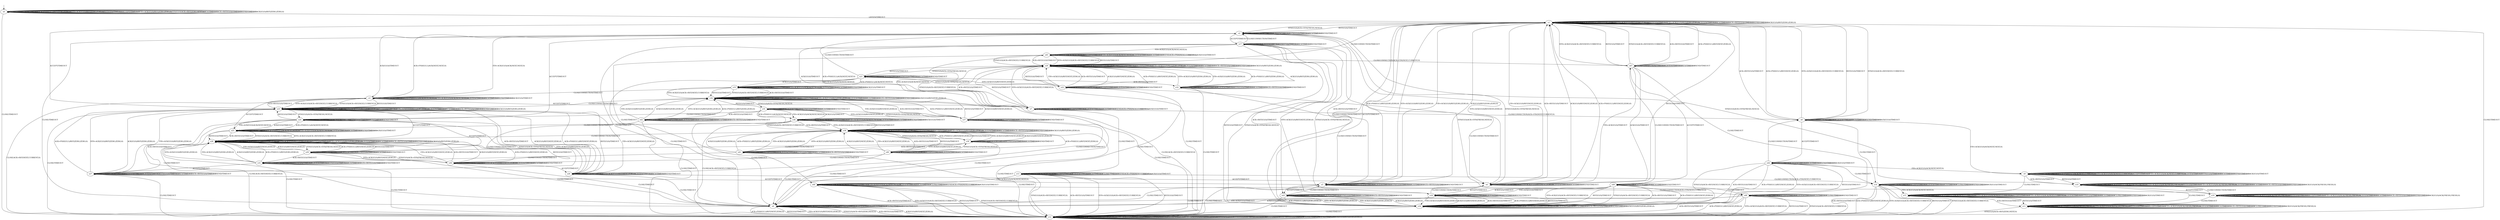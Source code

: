 digraph h9 {
s0 [label="s0"];
s1 [label="s1"];
s12 [label="s12"];
s2 [label="s2"];
s16 [label="s16"];
s3 [label="s3"];
s4 [label="s4"];
s5 [label="s5"];
s6 [label="s6"];
s17 [label="s17"];
s7 [label="s7"];
s18 [label="s18"];
s23 [label="s23"];
s43 [label="s43"];
s8 [label="s8"];
s13 [label="s13"];
s20 [label="s20"];
s24 [label="s24"];
s45 [label="s45"];
s9 [label="s9"];
s14 [label="s14"];
s21 [label="s21"];
s25 [label="s25"];
s26 [label="s26"];
s27 [label="s27"];
s44 [label="s44"];
s46 [label="s46"];
s47 [label="s47"];
s10 [label="s10"];
s15 [label="s15"];
s22 [label="s22"];
s28 [label="s28"];
s32 [label="s32"];
s33 [label="s33"];
s48 [label="s48"];
s49 [label="s49"];
s11 [label="s11"];
s19 [label="s19"];
s29 [label="s29"];
s34 [label="s34"];
s30 [label="s30"];
s31 [label="s31"];
s35 [label="s35"];
s36 [label="s36"];
s37 [label="s37"];
s42 [label="s42"];
s38 [label="s38"];
s39 [label="s39"];
s40 [label="s40"];
s41 [label="s41"];
s0 -> s0 [label="CLOSECONNECTION/TIMEOUT"];
s0 -> s0 [label="ACK+PSH(V,V,1)/RST(ZERO,ZERO,0)"];
s0 -> s0 [label="SYN+ACK(V,V,0)/RST(ZERO,ZERO,0)"];
s0 -> s0 [label="RST(V,V,0)/TIMEOUT"];
s0 -> s0 [label="ACCEPT/TIMEOUT"];
s0 -> s0 [label="FIN+ACK(V,V,0)/RST(ZERO,ZERO,0)"];
s0 -> s1 [label="LISTEN/TIMEOUT"];
s0 -> s0 [label="SYN(V,V,0)/ACK+RST(ZERO,NEXT,0)"];
s0 -> s0 [label="RCV/TIMEOUT"];
s0 -> s0 [label="ACK+RST(V,V,0)/TIMEOUT"];
s0 -> s12 [label="CLOSE/TIMEOUT"];
s0 -> s0 [label="SEND/TIMEOUT"];
s0 -> s0 [label="ACK(V,V,0)/RST(ZERO,ZERO,0)"];
s1 -> s1 [label="CLOSECONNECTION/TIMEOUT"];
s1 -> s1 [label="ACK+PSH(V,V,1)/RST(ZERO,ZERO,0)"];
s1 -> s1 [label="SYN+ACK(V,V,0)/RST(ZERO,ZERO,0)"];
s1 -> s1 [label="RST(V,V,0)/TIMEOUT"];
s1 -> s16 [label="ACCEPT/TIMEOUT"];
s1 -> s1 [label="FIN+ACK(V,V,0)/RST(ZERO,ZERO,0)"];
s1 -> s1 [label="LISTEN/TIMEOUT"];
s1 -> s2 [label="SYN(V,V,0)/ACK+SYN(FRESH,NEXT,0)"];
s1 -> s1 [label="RCV/TIMEOUT"];
s1 -> s1 [label="ACK+RST(V,V,0)/TIMEOUT"];
s1 -> s12 [label="CLOSE/TIMEOUT"];
s1 -> s1 [label="SEND/TIMEOUT"];
s1 -> s1 [label="ACK(V,V,0)/RST(ZERO,ZERO,0)"];
s12 -> s12 [label="CLOSECONNECTION/TIMEOUT"];
s12 -> s12 [label="ACK+PSH(V,V,1)/RST(ZERO,ZERO,0)"];
s12 -> s12 [label="SYN+ACK(V,V,0)/RST(ZERO,ZERO,0)"];
s12 -> s12 [label="RST(V,V,0)/TIMEOUT"];
s12 -> s12 [label="ACCEPT/TIMEOUT"];
s12 -> s12 [label="FIN+ACK(V,V,0)/RST(ZERO,ZERO,0)"];
s12 -> s12 [label="LISTEN/TIMEOUT"];
s12 -> s12 [label="SYN(V,V,0)/ACK+RST(ZERO,NEXT,0)"];
s12 -> s12 [label="RCV/TIMEOUT"];
s12 -> s12 [label="ACK+RST(V,V,0)/TIMEOUT"];
s12 -> s12 [label="CLOSE/TIMEOUT"];
s12 -> s12 [label="SEND/TIMEOUT"];
s12 -> s12 [label="ACK(V,V,0)/RST(ZERO,ZERO,0)"];
s2 -> s2 [label="CLOSECONNECTION/TIMEOUT"];
s2 -> s3 [label="ACK+PSH(V,V,1)/ACK(NEXT,NEXT,0)"];
s2 -> s4 [label="SYN+ACK(V,V,0)/RST(NEXT,ZERO,0)"];
s2 -> s1 [label="RST(V,V,0)/TIMEOUT"];
s2 -> s17 [label="ACCEPT/TIMEOUT"];
s2 -> s3 [label="FIN+ACK(V,V,0)/ACK(NEXT,NEXT,0)"];
s2 -> s2 [label="LISTEN/TIMEOUT"];
s2 -> s2 [label="SYN(V,V,0)/TIMEOUT"];
s2 -> s2 [label="RCV/TIMEOUT"];
s2 -> s5 [label="ACK+RST(V,V,0)/TIMEOUT"];
s2 -> s6 [label="CLOSE/TIMEOUT"];
s2 -> s2 [label="SEND/TIMEOUT"];
s2 -> s3 [label="ACK(V,V,0)/TIMEOUT"];
s16 -> s1 [label="CLOSECONNECTION/TIMEOUT"];
s16 -> s16 [label="ACK+PSH(V,V,1)/RST(ZERO,ZERO,0)"];
s16 -> s16 [label="SYN+ACK(V,V,0)/RST(ZERO,ZERO,0)"];
s16 -> s16 [label="RST(V,V,0)/TIMEOUT"];
s16 -> s16 [label="ACCEPT/TIMEOUT"];
s16 -> s16 [label="FIN+ACK(V,V,0)/RST(ZERO,ZERO,0)"];
s16 -> s16 [label="LISTEN/TIMEOUT"];
s16 -> s17 [label="SYN(V,V,0)/ACK+SYN(FRESH,NEXT,0)"];
s16 -> s16 [label="RCV/TIMEOUT"];
s16 -> s16 [label="ACK+RST(V,V,0)/TIMEOUT"];
s16 -> s12 [label="CLOSE/TIMEOUT"];
s16 -> s16 [label="SEND/TIMEOUT"];
s16 -> s16 [label="ACK(V,V,0)/RST(ZERO,ZERO,0)"];
s3 -> s3 [label="CLOSECONNECTION/TIMEOUT"];
s3 -> s3 [label="ACK+PSH(V,V,1)/ACK(NEXT,NEXT,0)"];
s3 -> s23 [label="SYN+ACK(V,V,0)/ACK+RST(NEXT,CURRENT,0)"];
s3 -> s23 [label="RST(V,V,0)/TIMEOUT"];
s3 -> s7 [label="ACCEPT/TIMEOUT"];
s3 -> s3 [label="FIN+ACK(V,V,0)/ACK(NEXT,NEXT,0)"];
s3 -> s3 [label="LISTEN/TIMEOUT"];
s3 -> s23 [label="SYN(V,V,0)/ACK+RST(NEXT,CURRENT,0)"];
s3 -> s3 [label="RCV/TIMEOUT"];
s3 -> s23 [label="ACK+RST(V,V,0)/TIMEOUT"];
s3 -> s12 [label="CLOSE/ACK+RST(NEXT,CURRENT,0)"];
s3 -> s3 [label="SEND/TIMEOUT"];
s3 -> s3 [label="ACK(V,V,0)/TIMEOUT"];
s4 -> s4 [label="CLOSECONNECTION/TIMEOUT"];
s4 -> s1 [label="ACK+PSH(V,V,1)/RST(NEXT,ZERO,0)"];
s4 -> s4 [label="SYN+ACK(V,V,0)/RST(NEXT,ZERO,0)"];
s4 -> s1 [label="RST(V,V,0)/TIMEOUT"];
s4 -> s18 [label="ACCEPT/TIMEOUT"];
s4 -> s1 [label="FIN+ACK(V,V,0)/RST(NEXT,ZERO,0)"];
s4 -> s4 [label="LISTEN/TIMEOUT"];
s4 -> s2 [label="SYN(V,V,0)/ACK+SYN(FRESH,NEXT,0)"];
s4 -> s4 [label="RCV/TIMEOUT"];
s4 -> s1 [label="ACK+RST(V,V,0)/TIMEOUT"];
s4 -> s6 [label="CLOSE/TIMEOUT"];
s4 -> s4 [label="SEND/TIMEOUT"];
s4 -> s1 [label="ACK(V,V,0)/RST(NEXT,ZERO,0)"];
s5 -> s5 [label="CLOSECONNECTION/TIMEOUT"];
s5 -> s1 [label="ACK+PSH(V,V,1)/RST(ZERO,ZERO,0)"];
s5 -> s1 [label="SYN+ACK(V,V,0)/RST(ZERO,ZERO,0)"];
s5 -> s5 [label="RST(V,V,0)/TIMEOUT"];
s5 -> s43 [label="ACCEPT/TIMEOUT"];
s5 -> s1 [label="FIN+ACK(V,V,0)/RST(ZERO,ZERO,0)"];
s5 -> s5 [label="LISTEN/TIMEOUT"];
s5 -> s5 [label="SYN(V,V,0)/TIMEOUT"];
s5 -> s5 [label="RCV/TIMEOUT"];
s5 -> s5 [label="ACK+RST(V,V,0)/TIMEOUT"];
s5 -> s12 [label="CLOSE/TIMEOUT"];
s5 -> s5 [label="SEND/TIMEOUT"];
s5 -> s1 [label="ACK(V,V,0)/RST(ZERO,ZERO,0)"];
s6 -> s6 [label="CLOSECONNECTION/TIMEOUT"];
s6 -> s12 [label="ACK+PSH(V,V,1)/RST(NEXT,ZERO,0)"];
s6 -> s6 [label="SYN+ACK(V,V,0)/RST(NEXT,ZERO,0)"];
s6 -> s12 [label="RST(V,V,0)/TIMEOUT"];
s6 -> s6 [label="ACCEPT/TIMEOUT"];
s6 -> s12 [label="FIN+ACK(V,V,0)/RST(NEXT,ZERO,0)"];
s6 -> s6 [label="LISTEN/TIMEOUT"];
s6 -> s12 [label="SYN(V,V,0)/ACK+RST(ZERO,NEXT,0)"];
s6 -> s6 [label="RCV/TIMEOUT"];
s6 -> s12 [label="ACK+RST(V,V,0)/TIMEOUT"];
s6 -> s6 [label="CLOSE/TIMEOUT"];
s6 -> s6 [label="SEND/TIMEOUT"];
s6 -> s12 [label="ACK(V,V,0)/RST(NEXT,ZERO,0)"];
s17 -> s2 [label="CLOSECONNECTION/TIMEOUT"];
s17 -> s7 [label="ACK+PSH(V,V,1)/ACK(NEXT,NEXT,0)"];
s17 -> s18 [label="SYN+ACK(V,V,0)/RST(NEXT,ZERO,0)"];
s17 -> s16 [label="RST(V,V,0)/TIMEOUT"];
s17 -> s17 [label="ACCEPT/TIMEOUT"];
s17 -> s45 [label="FIN+ACK(V,V,0)/ACK(NEXT,NEXT,0)"];
s17 -> s17 [label="LISTEN/TIMEOUT"];
s17 -> s17 [label="SYN(V,V,0)/TIMEOUT"];
s17 -> s17 [label="RCV/TIMEOUT"];
s17 -> s43 [label="ACK+RST(V,V,0)/TIMEOUT"];
s17 -> s6 [label="CLOSE/TIMEOUT"];
s17 -> s17 [label="SEND/TIMEOUT"];
s17 -> s7 [label="ACK(V,V,0)/TIMEOUT"];
s7 -> s8 [label="CLOSECONNECTION/ACK+FIN(NEXT,CURRENT,0)"];
s7 -> s7 [label="ACK+PSH(V,V,1)/ACK(NEXT,NEXT,0)"];
s7 -> s20 [label="SYN+ACK(V,V,0)/ACK+RST(NEXT,CURRENT,0)"];
s7 -> s20 [label="RST(V,V,0)/TIMEOUT"];
s7 -> s7 [label="ACCEPT/TIMEOUT"];
s7 -> s45 [label="FIN+ACK(V,V,0)/ACK(NEXT,NEXT,0)"];
s7 -> s7 [label="LISTEN/TIMEOUT"];
s7 -> s20 [label="SYN(V,V,0)/ACK+RST(NEXT,CURRENT,0)"];
s7 -> s7 [label="RCV/TIMEOUT"];
s7 -> s20 [label="ACK+RST(V,V,0)/TIMEOUT"];
s7 -> s13 [label="CLOSE/TIMEOUT"];
s7 -> s7 [label="SEND/ACK+PSH(NEXT,CURRENT,1)"];
s7 -> s7 [label="ACK(V,V,0)/TIMEOUT"];
s18 -> s4 [label="CLOSECONNECTION/TIMEOUT"];
s18 -> s16 [label="ACK+PSH(V,V,1)/RST(NEXT,ZERO,0)"];
s18 -> s18 [label="SYN+ACK(V,V,0)/RST(NEXT,ZERO,0)"];
s18 -> s16 [label="RST(V,V,0)/TIMEOUT"];
s18 -> s18 [label="ACCEPT/TIMEOUT"];
s18 -> s16 [label="FIN+ACK(V,V,0)/RST(NEXT,ZERO,0)"];
s18 -> s18 [label="LISTEN/TIMEOUT"];
s18 -> s17 [label="SYN(V,V,0)/ACK+SYN(FRESH,NEXT,0)"];
s18 -> s18 [label="RCV/TIMEOUT"];
s18 -> s16 [label="ACK+RST(V,V,0)/TIMEOUT"];
s18 -> s6 [label="CLOSE/TIMEOUT"];
s18 -> s18 [label="SEND/TIMEOUT"];
s18 -> s16 [label="ACK(V,V,0)/RST(NEXT,ZERO,0)"];
s23 -> s23 [label="CLOSECONNECTION/TIMEOUT"];
s23 -> s23 [label="ACK+PSH(V,V,1)/RST(ZERO,ZERO,0)"];
s23 -> s23 [label="SYN+ACK(V,V,0)/RST(ZERO,ZERO,0)"];
s23 -> s23 [label="RST(V,V,0)/TIMEOUT"];
s23 -> s1 [label="ACCEPT/TIMEOUT"];
s23 -> s23 [label="FIN+ACK(V,V,0)/RST(ZERO,ZERO,0)"];
s23 -> s23 [label="LISTEN/TIMEOUT"];
s23 -> s24 [label="SYN(V,V,0)/ACK+SYN(FRESH,NEXT,0)"];
s23 -> s23 [label="RCV/TIMEOUT"];
s23 -> s23 [label="ACK+RST(V,V,0)/TIMEOUT"];
s23 -> s12 [label="CLOSE/TIMEOUT"];
s23 -> s23 [label="SEND/TIMEOUT"];
s23 -> s23 [label="ACK(V,V,0)/RST(ZERO,ZERO,0)"];
s43 -> s5 [label="CLOSECONNECTION/TIMEOUT"];
s43 -> s16 [label="ACK+PSH(V,V,1)/RST(ZERO,ZERO,0)"];
s43 -> s16 [label="SYN+ACK(V,V,0)/RST(ZERO,ZERO,0)"];
s43 -> s43 [label="RST(V,V,0)/TIMEOUT"];
s43 -> s43 [label="ACCEPT/TIMEOUT"];
s43 -> s16 [label="FIN+ACK(V,V,0)/RST(ZERO,ZERO,0)"];
s43 -> s43 [label="LISTEN/TIMEOUT"];
s43 -> s43 [label="SYN(V,V,0)/TIMEOUT"];
s43 -> s43 [label="RCV/TIMEOUT"];
s43 -> s43 [label="ACK+RST(V,V,0)/TIMEOUT"];
s43 -> s12 [label="CLOSE/TIMEOUT"];
s43 -> s43 [label="SEND/TIMEOUT"];
s43 -> s16 [label="ACK(V,V,0)/RST(ZERO,ZERO,0)"];
s8 -> s8 [label="CLOSECONNECTION/TIMEOUT"];
s8 -> s1 [label="ACK+PSH(V,V,1)/RST(NEXT,ZERO,0)"];
s8 -> s1 [label="SYN+ACK(V,V,0)/ACK+RST(NEXT,CURRENT,0)"];
s8 -> s1 [label="RST(V,V,0)/TIMEOUT"];
s8 -> s44 [label="ACCEPT/TIMEOUT"];
s8 -> s9 [label="FIN+ACK(V,V,0)/ACK(NEXT,NEXT,0)"];
s8 -> s8 [label="LISTEN/TIMEOUT"];
s8 -> s1 [label="SYN(V,V,0)/ACK+RST(NEXT,CURRENT,0)"];
s8 -> s8 [label="RCV/TIMEOUT"];
s8 -> s1 [label="ACK+RST(V,V,0)/TIMEOUT"];
s8 -> s14 [label="CLOSE/TIMEOUT"];
s8 -> s8 [label="SEND/TIMEOUT"];
s8 -> s8 [label="ACK(V,V,0)/TIMEOUT"];
s13 -> s14 [label="CLOSECONNECTION/ACK+FIN(NEXT,CURRENT,0)"];
s13 -> s13 [label="ACK+PSH(V,V,1)/ACK(NEXT,NEXT,0)"];
s13 -> s12 [label="SYN+ACK(V,V,0)/ACK+RST(NEXT,CURRENT,0)"];
s13 -> s12 [label="RST(V,V,0)/TIMEOUT"];
s13 -> s13 [label="ACCEPT/TIMEOUT"];
s13 -> s46 [label="FIN+ACK(V,V,0)/ACK(NEXT,NEXT,0)"];
s13 -> s13 [label="LISTEN/TIMEOUT"];
s13 -> s12 [label="SYN(V,V,0)/ACK+RST(NEXT,CURRENT,0)"];
s13 -> s13 [label="RCV/TIMEOUT"];
s13 -> s12 [label="ACK+RST(V,V,0)/TIMEOUT"];
s13 -> s13 [label="CLOSE/TIMEOUT"];
s13 -> s13 [label="SEND/ACK+PSH(NEXT,CURRENT,1)"];
s13 -> s13 [label="ACK(V,V,0)/TIMEOUT"];
s20 -> s1 [label="CLOSECONNECTION/TIMEOUT"];
s20 -> s20 [label="ACK+PSH(V,V,1)/RST(ZERO,ZERO,0)"];
s20 -> s20 [label="SYN+ACK(V,V,0)/RST(ZERO,ZERO,0)"];
s20 -> s20 [label="RST(V,V,0)/TIMEOUT"];
s20 -> s20 [label="ACCEPT/TIMEOUT"];
s20 -> s20 [label="FIN+ACK(V,V,0)/RST(ZERO,ZERO,0)"];
s20 -> s20 [label="LISTEN/TIMEOUT"];
s20 -> s21 [label="SYN(V,V,0)/ACK+SYN(FRESH,NEXT,0)"];
s20 -> s20 [label="RCV/TIMEOUT"];
s20 -> s20 [label="ACK+RST(V,V,0)/TIMEOUT"];
s20 -> s12 [label="CLOSE/TIMEOUT"];
s20 -> s20 [label="SEND/TIMEOUT"];
s20 -> s20 [label="ACK(V,V,0)/RST(ZERO,ZERO,0)"];
s24 -> s24 [label="CLOSECONNECTION/TIMEOUT"];
s24 -> s25 [label="ACK+PSH(V,V,1)/ACK(NEXT,NEXT,0)"];
s24 -> s26 [label="SYN+ACK(V,V,0)/RST(NEXT,ZERO,0)"];
s24 -> s23 [label="RST(V,V,0)/TIMEOUT"];
s24 -> s2 [label="ACCEPT/TIMEOUT"];
s24 -> s25 [label="FIN+ACK(V,V,0)/ACK(NEXT,NEXT,0)"];
s24 -> s24 [label="LISTEN/TIMEOUT"];
s24 -> s24 [label="SYN(V,V,0)/TIMEOUT"];
s24 -> s24 [label="RCV/TIMEOUT"];
s24 -> s27 [label="ACK+RST(V,V,0)/TIMEOUT"];
s24 -> s6 [label="CLOSE/TIMEOUT"];
s24 -> s24 [label="SEND/TIMEOUT"];
s24 -> s25 [label="ACK(V,V,0)/TIMEOUT"];
s45 -> s47 [label="CLOSECONNECTION/ACK+FIN(NEXT,CURRENT,0)"];
s45 -> s45 [label="ACK+PSH(V,V,1)/ACK(NEXT,NEXT,0)"];
s45 -> s20 [label="SYN+ACK(V,V,0)/ACK+RST(NEXT,CURRENT,0)"];
s45 -> s20 [label="RST(V,V,0)/TIMEOUT"];
s45 -> s45 [label="ACCEPT/TIMEOUT"];
s45 -> s45 [label="FIN+ACK(V,V,0)/ACK(NEXT,NEXT,0)"];
s45 -> s45 [label="LISTEN/TIMEOUT"];
s45 -> s20 [label="SYN(V,V,0)/ACK+RST(NEXT,CURRENT,0)"];
s45 -> s45 [label="RCV/TIMEOUT"];
s45 -> s20 [label="ACK+RST(V,V,0)/TIMEOUT"];
s45 -> s46 [label="CLOSE/TIMEOUT"];
s45 -> s45 [label="SEND/ACK+PSH(NEXT,CURRENT,1)"];
s45 -> s45 [label="ACK(V,V,0)/TIMEOUT"];
s9 -> s9 [label="CLOSECONNECTION/TIMEOUT"];
s9 -> s9 [label="ACK+PSH(V,V,1)/ACK(NEXT,CURRENT,0)"];
s9 -> s9 [label="SYN+ACK(V,V,0)/ACK(NEXT,CURRENT,0)"];
s9 -> s10 [label="RST(V,V,0)/TIMEOUT"];
s9 -> s9 [label="ACCEPT/TIMEOUT"];
s9 -> s9 [label="FIN+ACK(V,V,0)/ACK(NEXT,CURRENT,0)"];
s9 -> s9 [label="LISTEN/TIMEOUT"];
s9 -> s9 [label="SYN(V,V,0)/TIMEOUT"];
s9 -> s9 [label="RCV/TIMEOUT"];
s9 -> s10 [label="ACK+RST(V,V,0)/TIMEOUT"];
s9 -> s15 [label="CLOSE/TIMEOUT"];
s9 -> s9 [label="SEND/TIMEOUT"];
s9 -> s9 [label="ACK(V,V,0)/TIMEOUT"];
s14 -> s14 [label="CLOSECONNECTION/TIMEOUT"];
s14 -> s12 [label="ACK+PSH(V,V,1)/RST(NEXT,ZERO,0)"];
s14 -> s12 [label="SYN+ACK(V,V,0)/ACK+RST(NEXT,CURRENT,0)"];
s14 -> s12 [label="RST(V,V,0)/TIMEOUT"];
s14 -> s14 [label="ACCEPT/TIMEOUT"];
s14 -> s15 [label="FIN+ACK(V,V,0)/ACK(NEXT,NEXT,0)"];
s14 -> s14 [label="LISTEN/TIMEOUT"];
s14 -> s12 [label="SYN(V,V,0)/ACK+RST(NEXT,CURRENT,0)"];
s14 -> s14 [label="RCV/TIMEOUT"];
s14 -> s12 [label="ACK+RST(V,V,0)/TIMEOUT"];
s14 -> s14 [label="CLOSE/TIMEOUT"];
s14 -> s14 [label="SEND/TIMEOUT"];
s14 -> s14 [label="ACK(V,V,0)/TIMEOUT"];
s21 -> s2 [label="CLOSECONNECTION/TIMEOUT"];
s21 -> s33 [label="ACK+PSH(V,V,1)/ACK(NEXT,NEXT,0)"];
s21 -> s22 [label="SYN+ACK(V,V,0)/RST(NEXT,ZERO,0)"];
s21 -> s20 [label="RST(V,V,0)/TIMEOUT"];
s21 -> s21 [label="ACCEPT/TIMEOUT"];
s21 -> s33 [label="FIN+ACK(V,V,0)/ACK(NEXT,NEXT,0)"];
s21 -> s21 [label="LISTEN/TIMEOUT"];
s21 -> s21 [label="SYN(V,V,0)/TIMEOUT"];
s21 -> s21 [label="RCV/TIMEOUT"];
s21 -> s32 [label="ACK+RST(V,V,0)/TIMEOUT"];
s21 -> s6 [label="CLOSE/TIMEOUT"];
s21 -> s21 [label="SEND/TIMEOUT"];
s21 -> s33 [label="ACK(V,V,0)/TIMEOUT"];
s25 -> s25 [label="CLOSECONNECTION/TIMEOUT"];
s25 -> s25 [label="ACK+PSH(V,V,1)/ACK(NEXT,NEXT,0)"];
s25 -> s28 [label="SYN+ACK(V,V,0)/ACK+RST(NEXT,CURRENT,0)"];
s25 -> s28 [label="RST(V,V,0)/TIMEOUT"];
s25 -> s3 [label="ACCEPT/TIMEOUT"];
s25 -> s25 [label="FIN+ACK(V,V,0)/ACK(NEXT,NEXT,0)"];
s25 -> s25 [label="LISTEN/TIMEOUT"];
s25 -> s28 [label="SYN(V,V,0)/ACK+RST(NEXT,CURRENT,0)"];
s25 -> s25 [label="RCV/TIMEOUT"];
s25 -> s28 [label="ACK+RST(V,V,0)/TIMEOUT"];
s25 -> s12 [label="CLOSE/ACK+RST(NEXT,CURRENT,0)"];
s25 -> s25 [label="SEND/TIMEOUT"];
s25 -> s25 [label="ACK(V,V,0)/TIMEOUT"];
s26 -> s26 [label="CLOSECONNECTION/TIMEOUT"];
s26 -> s23 [label="ACK+PSH(V,V,1)/RST(NEXT,ZERO,0)"];
s26 -> s26 [label="SYN+ACK(V,V,0)/RST(NEXT,ZERO,0)"];
s26 -> s23 [label="RST(V,V,0)/TIMEOUT"];
s26 -> s4 [label="ACCEPT/TIMEOUT"];
s26 -> s23 [label="FIN+ACK(V,V,0)/RST(NEXT,ZERO,0)"];
s26 -> s26 [label="LISTEN/TIMEOUT"];
s26 -> s24 [label="SYN(V,V,0)/ACK+SYN(FRESH,NEXT,0)"];
s26 -> s26 [label="RCV/TIMEOUT"];
s26 -> s23 [label="ACK+RST(V,V,0)/TIMEOUT"];
s26 -> s6 [label="CLOSE/TIMEOUT"];
s26 -> s26 [label="SEND/TIMEOUT"];
s26 -> s23 [label="ACK(V,V,0)/RST(NEXT,ZERO,0)"];
s27 -> s27 [label="CLOSECONNECTION/TIMEOUT"];
s27 -> s23 [label="ACK+PSH(V,V,1)/RST(ZERO,ZERO,0)"];
s27 -> s23 [label="SYN+ACK(V,V,0)/RST(ZERO,ZERO,0)"];
s27 -> s27 [label="RST(V,V,0)/TIMEOUT"];
s27 -> s5 [label="ACCEPT/TIMEOUT"];
s27 -> s23 [label="FIN+ACK(V,V,0)/RST(ZERO,ZERO,0)"];
s27 -> s27 [label="LISTEN/TIMEOUT"];
s27 -> s27 [label="SYN(V,V,0)/TIMEOUT"];
s27 -> s27 [label="RCV/TIMEOUT"];
s27 -> s27 [label="ACK+RST(V,V,0)/TIMEOUT"];
s27 -> s12 [label="CLOSE/TIMEOUT"];
s27 -> s27 [label="SEND/TIMEOUT"];
s27 -> s23 [label="ACK(V,V,0)/RST(ZERO,ZERO,0)"];
s44 -> s8 [label="CLOSECONNECTION/TIMEOUT"];
s44 -> s16 [label="ACK+PSH(V,V,1)/RST(NEXT,ZERO,0)"];
s44 -> s16 [label="SYN+ACK(V,V,0)/ACK+RST(NEXT,CURRENT,0)"];
s44 -> s16 [label="RST(V,V,0)/TIMEOUT"];
s44 -> s44 [label="ACCEPT/TIMEOUT"];
s44 -> s9 [label="FIN+ACK(V,V,0)/ACK(NEXT,NEXT,0)"];
s44 -> s44 [label="LISTEN/TIMEOUT"];
s44 -> s16 [label="SYN(V,V,0)/ACK+RST(NEXT,CURRENT,0)"];
s44 -> s44 [label="RCV/TIMEOUT"];
s44 -> s16 [label="ACK+RST(V,V,0)/TIMEOUT"];
s44 -> s14 [label="CLOSE/TIMEOUT"];
s44 -> s44 [label="SEND/TIMEOUT"];
s44 -> s44 [label="ACK(V,V,0)/TIMEOUT"];
s46 -> s48 [label="CLOSECONNECTION/ACK+FIN(NEXT,CURRENT,0)"];
s46 -> s46 [label="ACK+PSH(V,V,1)/ACK(NEXT,NEXT,0)"];
s46 -> s12 [label="SYN+ACK(V,V,0)/ACK+RST(NEXT,CURRENT,0)"];
s46 -> s12 [label="RST(V,V,0)/TIMEOUT"];
s46 -> s46 [label="ACCEPT/TIMEOUT"];
s46 -> s46 [label="FIN+ACK(V,V,0)/ACK(NEXT,NEXT,0)"];
s46 -> s46 [label="LISTEN/TIMEOUT"];
s46 -> s12 [label="SYN(V,V,0)/ACK+RST(NEXT,CURRENT,0)"];
s46 -> s46 [label="RCV/TIMEOUT"];
s46 -> s12 [label="ACK+RST(V,V,0)/TIMEOUT"];
s46 -> s46 [label="CLOSE/TIMEOUT"];
s46 -> s46 [label="SEND/ACK+PSH(NEXT,CURRENT,1)"];
s46 -> s46 [label="ACK(V,V,0)/TIMEOUT"];
s47 -> s47 [label="CLOSECONNECTION/TIMEOUT"];
s47 -> s1 [label="ACK+PSH(V,V,1)/RST(NEXT,ZERO,0)"];
s47 -> s1 [label="SYN+ACK(V,V,0)/ACK+RST(NEXT,CURRENT,0)"];
s47 -> s1 [label="RST(V,V,0)/TIMEOUT"];
s47 -> s49 [label="ACCEPT/TIMEOUT"];
s47 -> s4 [label="FIN+ACK(V,V,0)/TIMEOUT"];
s47 -> s47 [label="LISTEN/TIMEOUT"];
s47 -> s1 [label="SYN(V,V,0)/ACK+RST(NEXT,CURRENT,0)"];
s47 -> s47 [label="RCV/TIMEOUT"];
s47 -> s1 [label="ACK+RST(V,V,0)/TIMEOUT"];
s47 -> s48 [label="CLOSE/TIMEOUT"];
s47 -> s47 [label="SEND/TIMEOUT"];
s47 -> s4 [label="ACK(V,V,0)/TIMEOUT"];
s10 -> s10 [label="CLOSECONNECTION/TIMEOUT"];
s10 -> s10 [label="ACK+PSH(V,V,1)/ACK(FRESH,FRESH,0)"];
s10 -> s10 [label="SYN+ACK(V,V,0)/ACK(FRESH,FRESH,0)"];
s10 -> s10 [label="RST(V,V,0)/TIMEOUT"];
s10 -> s19 [label="ACCEPT/TIMEOUT"];
s10 -> s10 [label="FIN+ACK(V,V,0)/ACK(FRESH,FRESH,0)"];
s10 -> s10 [label="LISTEN/TIMEOUT"];
s10 -> s2 [label="SYN(V,V,0)/ACK+SYN(FRESH,NEXT,0)"];
s10 -> s10 [label="RCV/TIMEOUT"];
s10 -> s10 [label="ACK+RST(V,V,0)/TIMEOUT"];
s10 -> s11 [label="CLOSE/TIMEOUT"];
s10 -> s10 [label="SEND/TIMEOUT"];
s10 -> s10 [label="ACK(V,V,0)/ACK(FRESH,FRESH,0)"];
s15 -> s15 [label="CLOSECONNECTION/TIMEOUT"];
s15 -> s15 [label="ACK+PSH(V,V,1)/ACK(NEXT,CURRENT,0)"];
s15 -> s15 [label="SYN+ACK(V,V,0)/ACK(NEXT,CURRENT,0)"];
s15 -> s11 [label="RST(V,V,0)/TIMEOUT"];
s15 -> s15 [label="ACCEPT/TIMEOUT"];
s15 -> s15 [label="FIN+ACK(V,V,0)/ACK(NEXT,CURRENT,0)"];
s15 -> s15 [label="LISTEN/TIMEOUT"];
s15 -> s15 [label="SYN(V,V,0)/TIMEOUT"];
s15 -> s15 [label="RCV/TIMEOUT"];
s15 -> s11 [label="ACK+RST(V,V,0)/TIMEOUT"];
s15 -> s15 [label="CLOSE/TIMEOUT"];
s15 -> s15 [label="SEND/TIMEOUT"];
s15 -> s15 [label="ACK(V,V,0)/TIMEOUT"];
s22 -> s4 [label="CLOSECONNECTION/TIMEOUT"];
s22 -> s20 [label="ACK+PSH(V,V,1)/RST(NEXT,ZERO,0)"];
s22 -> s22 [label="SYN+ACK(V,V,0)/RST(NEXT,ZERO,0)"];
s22 -> s20 [label="RST(V,V,0)/TIMEOUT"];
s22 -> s22 [label="ACCEPT/TIMEOUT"];
s22 -> s20 [label="FIN+ACK(V,V,0)/RST(NEXT,ZERO,0)"];
s22 -> s22 [label="LISTEN/TIMEOUT"];
s22 -> s21 [label="SYN(V,V,0)/ACK+SYN(FRESH,NEXT,0)"];
s22 -> s22 [label="RCV/TIMEOUT"];
s22 -> s20 [label="ACK+RST(V,V,0)/TIMEOUT"];
s22 -> s6 [label="CLOSE/TIMEOUT"];
s22 -> s22 [label="SEND/TIMEOUT"];
s22 -> s20 [label="ACK(V,V,0)/RST(NEXT,ZERO,0)"];
s28 -> s28 [label="CLOSECONNECTION/TIMEOUT"];
s28 -> s28 [label="ACK+PSH(V,V,1)/RST(ZERO,ZERO,0)"];
s28 -> s28 [label="SYN+ACK(V,V,0)/RST(ZERO,ZERO,0)"];
s28 -> s28 [label="RST(V,V,0)/TIMEOUT"];
s28 -> s23 [label="ACCEPT/TIMEOUT"];
s28 -> s28 [label="FIN+ACK(V,V,0)/RST(ZERO,ZERO,0)"];
s28 -> s28 [label="LISTEN/TIMEOUT"];
s28 -> s29 [label="SYN(V,V,0)/ACK+SYN(FRESH,NEXT,0)"];
s28 -> s28 [label="RCV/TIMEOUT"];
s28 -> s28 [label="ACK+RST(V,V,0)/TIMEOUT"];
s28 -> s12 [label="CLOSE/TIMEOUT"];
s28 -> s28 [label="SEND/TIMEOUT"];
s28 -> s28 [label="ACK(V,V,0)/RST(ZERO,ZERO,0)"];
s32 -> s5 [label="CLOSECONNECTION/TIMEOUT"];
s32 -> s20 [label="ACK+PSH(V,V,1)/RST(ZERO,ZERO,0)"];
s32 -> s20 [label="SYN+ACK(V,V,0)/RST(ZERO,ZERO,0)"];
s32 -> s32 [label="RST(V,V,0)/TIMEOUT"];
s32 -> s32 [label="ACCEPT/TIMEOUT"];
s32 -> s20 [label="FIN+ACK(V,V,0)/RST(ZERO,ZERO,0)"];
s32 -> s32 [label="LISTEN/TIMEOUT"];
s32 -> s32 [label="SYN(V,V,0)/TIMEOUT"];
s32 -> s32 [label="RCV/TIMEOUT"];
s32 -> s32 [label="ACK+RST(V,V,0)/TIMEOUT"];
s32 -> s12 [label="CLOSE/TIMEOUT"];
s32 -> s32 [label="SEND/TIMEOUT"];
s32 -> s20 [label="ACK(V,V,0)/RST(ZERO,ZERO,0)"];
s33 -> s3 [label="CLOSECONNECTION/TIMEOUT"];
s33 -> s33 [label="ACK+PSH(V,V,1)/ACK(NEXT,NEXT,0)"];
s33 -> s34 [label="SYN+ACK(V,V,0)/ACK+RST(NEXT,CURRENT,0)"];
s33 -> s34 [label="RST(V,V,0)/TIMEOUT"];
s33 -> s33 [label="ACCEPT/TIMEOUT"];
s33 -> s33 [label="FIN+ACK(V,V,0)/ACK(NEXT,NEXT,0)"];
s33 -> s33 [label="LISTEN/TIMEOUT"];
s33 -> s34 [label="SYN(V,V,0)/ACK+RST(NEXT,CURRENT,0)"];
s33 -> s33 [label="RCV/TIMEOUT"];
s33 -> s34 [label="ACK+RST(V,V,0)/TIMEOUT"];
s33 -> s12 [label="CLOSE/ACK+RST(NEXT,CURRENT,0)"];
s33 -> s33 [label="SEND/TIMEOUT"];
s33 -> s33 [label="ACK(V,V,0)/TIMEOUT"];
s48 -> s48 [label="CLOSECONNECTION/TIMEOUT"];
s48 -> s12 [label="ACK+PSH(V,V,1)/RST(NEXT,ZERO,0)"];
s48 -> s12 [label="SYN+ACK(V,V,0)/ACK+RST(NEXT,CURRENT,0)"];
s48 -> s12 [label="RST(V,V,0)/TIMEOUT"];
s48 -> s48 [label="ACCEPT/TIMEOUT"];
s48 -> s6 [label="FIN+ACK(V,V,0)/TIMEOUT"];
s48 -> s48 [label="LISTEN/TIMEOUT"];
s48 -> s12 [label="SYN(V,V,0)/ACK+RST(NEXT,CURRENT,0)"];
s48 -> s48 [label="RCV/TIMEOUT"];
s48 -> s12 [label="ACK+RST(V,V,0)/TIMEOUT"];
s48 -> s48 [label="CLOSE/TIMEOUT"];
s48 -> s48 [label="SEND/TIMEOUT"];
s48 -> s6 [label="ACK(V,V,0)/TIMEOUT"];
s49 -> s47 [label="CLOSECONNECTION/TIMEOUT"];
s49 -> s16 [label="ACK+PSH(V,V,1)/RST(NEXT,ZERO,0)"];
s49 -> s16 [label="SYN+ACK(V,V,0)/ACK+RST(NEXT,CURRENT,0)"];
s49 -> s16 [label="RST(V,V,0)/TIMEOUT"];
s49 -> s49 [label="ACCEPT/TIMEOUT"];
s49 -> s18 [label="FIN+ACK(V,V,0)/TIMEOUT"];
s49 -> s49 [label="LISTEN/TIMEOUT"];
s49 -> s16 [label="SYN(V,V,0)/ACK+RST(NEXT,CURRENT,0)"];
s49 -> s49 [label="RCV/TIMEOUT"];
s49 -> s16 [label="ACK+RST(V,V,0)/TIMEOUT"];
s49 -> s48 [label="CLOSE/TIMEOUT"];
s49 -> s49 [label="SEND/TIMEOUT"];
s49 -> s18 [label="ACK(V,V,0)/TIMEOUT"];
s11 -> s11 [label="CLOSECONNECTION/TIMEOUT"];
s11 -> s11 [label="ACK+PSH(V,V,1)/ACK(FRESH,FRESH,0)"];
s11 -> s11 [label="SYN+ACK(V,V,0)/ACK(FRESH,FRESH,0)"];
s11 -> s11 [label="RST(V,V,0)/TIMEOUT"];
s11 -> s11 [label="ACCEPT/TIMEOUT"];
s11 -> s11 [label="FIN+ACK(V,V,0)/ACK(FRESH,FRESH,0)"];
s11 -> s11 [label="LISTEN/TIMEOUT"];
s11 -> s12 [label="SYN(V,V,0)/ACK+RST(ZERO,NEXT,0)"];
s11 -> s11 [label="RCV/TIMEOUT"];
s11 -> s11 [label="ACK+RST(V,V,0)/TIMEOUT"];
s11 -> s11 [label="CLOSE/TIMEOUT"];
s11 -> s11 [label="SEND/TIMEOUT"];
s11 -> s11 [label="ACK(V,V,0)/ACK(FRESH,FRESH,0)"];
s19 -> s10 [label="CLOSECONNECTION/TIMEOUT"];
s19 -> s19 [label="ACK+PSH(V,V,1)/ACK(FRESH,FRESH,0)"];
s19 -> s19 [label="SYN+ACK(V,V,0)/ACK(FRESH,FRESH,0)"];
s19 -> s19 [label="RST(V,V,0)/TIMEOUT"];
s19 -> s19 [label="ACCEPT/TIMEOUT"];
s19 -> s19 [label="FIN+ACK(V,V,0)/ACK(FRESH,FRESH,0)"];
s19 -> s19 [label="LISTEN/TIMEOUT"];
s19 -> s17 [label="SYN(V,V,0)/ACK+SYN(FRESH,NEXT,0)"];
s19 -> s19 [label="RCV/TIMEOUT"];
s19 -> s19 [label="ACK+RST(V,V,0)/TIMEOUT"];
s19 -> s11 [label="CLOSE/TIMEOUT"];
s19 -> s19 [label="SEND/TIMEOUT"];
s19 -> s19 [label="ACK(V,V,0)/ACK(FRESH,FRESH,0)"];
s29 -> s29 [label="CLOSECONNECTION/TIMEOUT"];
s29 -> s28 [label="ACK+PSH(V,V,1)/RST(NEXT,ZERO,0)"];
s29 -> s30 [label="SYN+ACK(V,V,0)/RST(NEXT,ZERO,0)"];
s29 -> s28 [label="RST(V,V,0)/TIMEOUT"];
s29 -> s24 [label="ACCEPT/TIMEOUT"];
s29 -> s28 [label="FIN+ACK(V,V,0)/RST(NEXT,ZERO,0)"];
s29 -> s29 [label="LISTEN/TIMEOUT"];
s29 -> s29 [label="SYN(V,V,0)/TIMEOUT"];
s29 -> s29 [label="RCV/TIMEOUT"];
s29 -> s31 [label="ACK+RST(V,V,0)/TIMEOUT"];
s29 -> s6 [label="CLOSE/TIMEOUT"];
s29 -> s29 [label="SEND/TIMEOUT"];
s29 -> s28 [label="ACK(V,V,0)/RST(NEXT,ZERO,0)"];
s34 -> s23 [label="CLOSECONNECTION/TIMEOUT"];
s34 -> s34 [label="ACK+PSH(V,V,1)/RST(ZERO,ZERO,0)"];
s34 -> s34 [label="SYN+ACK(V,V,0)/RST(ZERO,ZERO,0)"];
s34 -> s34 [label="RST(V,V,0)/TIMEOUT"];
s34 -> s34 [label="ACCEPT/TIMEOUT"];
s34 -> s34 [label="FIN+ACK(V,V,0)/RST(ZERO,ZERO,0)"];
s34 -> s34 [label="LISTEN/TIMEOUT"];
s34 -> s35 [label="SYN(V,V,0)/ACK+SYN(FRESH,NEXT,0)"];
s34 -> s34 [label="RCV/TIMEOUT"];
s34 -> s34 [label="ACK+RST(V,V,0)/TIMEOUT"];
s34 -> s12 [label="CLOSE/TIMEOUT"];
s34 -> s34 [label="SEND/TIMEOUT"];
s34 -> s34 [label="ACK(V,V,0)/RST(ZERO,ZERO,0)"];
s30 -> s30 [label="CLOSECONNECTION/TIMEOUT"];
s30 -> s28 [label="ACK+PSH(V,V,1)/RST(NEXT,ZERO,0)"];
s30 -> s30 [label="SYN+ACK(V,V,0)/RST(NEXT,ZERO,0)"];
s30 -> s28 [label="RST(V,V,0)/TIMEOUT"];
s30 -> s26 [label="ACCEPT/TIMEOUT"];
s30 -> s28 [label="FIN+ACK(V,V,0)/RST(NEXT,ZERO,0)"];
s30 -> s30 [label="LISTEN/TIMEOUT"];
s30 -> s29 [label="SYN(V,V,0)/ACK+SYN(FRESH,NEXT,0)"];
s30 -> s30 [label="RCV/TIMEOUT"];
s30 -> s28 [label="ACK+RST(V,V,0)/TIMEOUT"];
s30 -> s6 [label="CLOSE/TIMEOUT"];
s30 -> s30 [label="SEND/TIMEOUT"];
s30 -> s28 [label="ACK(V,V,0)/RST(NEXT,ZERO,0)"];
s31 -> s31 [label="CLOSECONNECTION/TIMEOUT"];
s31 -> s28 [label="ACK+PSH(V,V,1)/RST(ZERO,ZERO,0)"];
s31 -> s28 [label="SYN+ACK(V,V,0)/RST(ZERO,ZERO,0)"];
s31 -> s31 [label="RST(V,V,0)/TIMEOUT"];
s31 -> s27 [label="ACCEPT/TIMEOUT"];
s31 -> s28 [label="FIN+ACK(V,V,0)/RST(ZERO,ZERO,0)"];
s31 -> s31 [label="LISTEN/TIMEOUT"];
s31 -> s31 [label="SYN(V,V,0)/TIMEOUT"];
s31 -> s31 [label="RCV/TIMEOUT"];
s31 -> s31 [label="ACK+RST(V,V,0)/TIMEOUT"];
s31 -> s12 [label="CLOSE/TIMEOUT"];
s31 -> s31 [label="SEND/TIMEOUT"];
s31 -> s28 [label="ACK(V,V,0)/RST(ZERO,ZERO,0)"];
s35 -> s24 [label="CLOSECONNECTION/TIMEOUT"];
s35 -> s36 [label="ACK+PSH(V,V,1)/ACK(NEXT,NEXT,0)"];
s35 -> s37 [label="SYN+ACK(V,V,0)/RST(NEXT,ZERO,0)"];
s35 -> s34 [label="RST(V,V,0)/TIMEOUT"];
s35 -> s35 [label="ACCEPT/TIMEOUT"];
s35 -> s36 [label="FIN+ACK(V,V,0)/ACK(NEXT,NEXT,0)"];
s35 -> s35 [label="LISTEN/TIMEOUT"];
s35 -> s35 [label="SYN(V,V,0)/TIMEOUT"];
s35 -> s35 [label="RCV/TIMEOUT"];
s35 -> s42 [label="ACK+RST(V,V,0)/TIMEOUT"];
s35 -> s6 [label="CLOSE/TIMEOUT"];
s35 -> s35 [label="SEND/TIMEOUT"];
s35 -> s36 [label="ACK(V,V,0)/TIMEOUT"];
s36 -> s25 [label="CLOSECONNECTION/TIMEOUT"];
s36 -> s36 [label="ACK+PSH(V,V,1)/ACK(NEXT,NEXT,0)"];
s36 -> s38 [label="SYN+ACK(V,V,0)/ACK+RST(NEXT,CURRENT,0)"];
s36 -> s38 [label="RST(V,V,0)/TIMEOUT"];
s36 -> s36 [label="ACCEPT/TIMEOUT"];
s36 -> s36 [label="FIN+ACK(V,V,0)/ACK(NEXT,NEXT,0)"];
s36 -> s36 [label="LISTEN/TIMEOUT"];
s36 -> s38 [label="SYN(V,V,0)/ACK+RST(NEXT,CURRENT,0)"];
s36 -> s36 [label="RCV/TIMEOUT"];
s36 -> s38 [label="ACK+RST(V,V,0)/TIMEOUT"];
s36 -> s12 [label="CLOSE/ACK+RST(NEXT,CURRENT,0)"];
s36 -> s36 [label="SEND/TIMEOUT"];
s36 -> s36 [label="ACK(V,V,0)/TIMEOUT"];
s37 -> s26 [label="CLOSECONNECTION/TIMEOUT"];
s37 -> s34 [label="ACK+PSH(V,V,1)/RST(NEXT,ZERO,0)"];
s37 -> s37 [label="SYN+ACK(V,V,0)/RST(NEXT,ZERO,0)"];
s37 -> s34 [label="RST(V,V,0)/TIMEOUT"];
s37 -> s37 [label="ACCEPT/TIMEOUT"];
s37 -> s34 [label="FIN+ACK(V,V,0)/RST(NEXT,ZERO,0)"];
s37 -> s37 [label="LISTEN/TIMEOUT"];
s37 -> s35 [label="SYN(V,V,0)/ACK+SYN(FRESH,NEXT,0)"];
s37 -> s37 [label="RCV/TIMEOUT"];
s37 -> s34 [label="ACK+RST(V,V,0)/TIMEOUT"];
s37 -> s6 [label="CLOSE/TIMEOUT"];
s37 -> s37 [label="SEND/TIMEOUT"];
s37 -> s34 [label="ACK(V,V,0)/RST(NEXT,ZERO,0)"];
s42 -> s27 [label="CLOSECONNECTION/TIMEOUT"];
s42 -> s34 [label="ACK+PSH(V,V,1)/RST(ZERO,ZERO,0)"];
s42 -> s34 [label="SYN+ACK(V,V,0)/RST(ZERO,ZERO,0)"];
s42 -> s42 [label="RST(V,V,0)/TIMEOUT"];
s42 -> s42 [label="ACCEPT/TIMEOUT"];
s42 -> s34 [label="FIN+ACK(V,V,0)/RST(ZERO,ZERO,0)"];
s42 -> s42 [label="LISTEN/TIMEOUT"];
s42 -> s42 [label="SYN(V,V,0)/TIMEOUT"];
s42 -> s42 [label="RCV/TIMEOUT"];
s42 -> s42 [label="ACK+RST(V,V,0)/TIMEOUT"];
s42 -> s12 [label="CLOSE/TIMEOUT"];
s42 -> s42 [label="SEND/TIMEOUT"];
s42 -> s34 [label="ACK(V,V,0)/RST(ZERO,ZERO,0)"];
s38 -> s28 [label="CLOSECONNECTION/TIMEOUT"];
s38 -> s38 [label="ACK+PSH(V,V,1)/RST(ZERO,ZERO,0)"];
s38 -> s38 [label="SYN+ACK(V,V,0)/RST(ZERO,ZERO,0)"];
s38 -> s38 [label="RST(V,V,0)/TIMEOUT"];
s38 -> s38 [label="ACCEPT/TIMEOUT"];
s38 -> s38 [label="FIN+ACK(V,V,0)/RST(ZERO,ZERO,0)"];
s38 -> s38 [label="LISTEN/TIMEOUT"];
s38 -> s39 [label="SYN(V,V,0)/ACK+SYN(FRESH,NEXT,0)"];
s38 -> s38 [label="RCV/TIMEOUT"];
s38 -> s38 [label="ACK+RST(V,V,0)/TIMEOUT"];
s38 -> s12 [label="CLOSE/TIMEOUT"];
s38 -> s38 [label="SEND/TIMEOUT"];
s38 -> s38 [label="ACK(V,V,0)/RST(ZERO,ZERO,0)"];
s39 -> s29 [label="CLOSECONNECTION/TIMEOUT"];
s39 -> s38 [label="ACK+PSH(V,V,1)/RST(NEXT,ZERO,0)"];
s39 -> s40 [label="SYN+ACK(V,V,0)/RST(NEXT,ZERO,0)"];
s39 -> s38 [label="RST(V,V,0)/TIMEOUT"];
s39 -> s39 [label="ACCEPT/TIMEOUT"];
s39 -> s38 [label="FIN+ACK(V,V,0)/RST(NEXT,ZERO,0)"];
s39 -> s39 [label="LISTEN/TIMEOUT"];
s39 -> s39 [label="SYN(V,V,0)/TIMEOUT"];
s39 -> s39 [label="RCV/TIMEOUT"];
s39 -> s41 [label="ACK+RST(V,V,0)/TIMEOUT"];
s39 -> s6 [label="CLOSE/TIMEOUT"];
s39 -> s39 [label="SEND/TIMEOUT"];
s39 -> s38 [label="ACK(V,V,0)/RST(NEXT,ZERO,0)"];
s40 -> s30 [label="CLOSECONNECTION/TIMEOUT"];
s40 -> s38 [label="ACK+PSH(V,V,1)/RST(NEXT,ZERO,0)"];
s40 -> s40 [label="SYN+ACK(V,V,0)/RST(NEXT,ZERO,0)"];
s40 -> s38 [label="RST(V,V,0)/TIMEOUT"];
s40 -> s40 [label="ACCEPT/TIMEOUT"];
s40 -> s38 [label="FIN+ACK(V,V,0)/RST(NEXT,ZERO,0)"];
s40 -> s40 [label="LISTEN/TIMEOUT"];
s40 -> s39 [label="SYN(V,V,0)/ACK+SYN(FRESH,NEXT,0)"];
s40 -> s40 [label="RCV/TIMEOUT"];
s40 -> s38 [label="ACK+RST(V,V,0)/TIMEOUT"];
s40 -> s6 [label="CLOSE/TIMEOUT"];
s40 -> s40 [label="SEND/TIMEOUT"];
s40 -> s38 [label="ACK(V,V,0)/RST(NEXT,ZERO,0)"];
s41 -> s31 [label="CLOSECONNECTION/TIMEOUT"];
s41 -> s38 [label="ACK+PSH(V,V,1)/RST(ZERO,ZERO,0)"];
s41 -> s38 [label="SYN+ACK(V,V,0)/RST(ZERO,ZERO,0)"];
s41 -> s41 [label="RST(V,V,0)/TIMEOUT"];
s41 -> s41 [label="ACCEPT/TIMEOUT"];
s41 -> s38 [label="FIN+ACK(V,V,0)/RST(ZERO,ZERO,0)"];
s41 -> s41 [label="LISTEN/TIMEOUT"];
s41 -> s41 [label="SYN(V,V,0)/TIMEOUT"];
s41 -> s41 [label="RCV/TIMEOUT"];
s41 -> s41 [label="ACK+RST(V,V,0)/TIMEOUT"];
s41 -> s12 [label="CLOSE/TIMEOUT"];
s41 -> s41 [label="SEND/TIMEOUT"];
s41 -> s38 [label="ACK(V,V,0)/RST(ZERO,ZERO,0)"];
__start0 [shape=none, label=""];
__start0 -> s0 [label=""];
}
